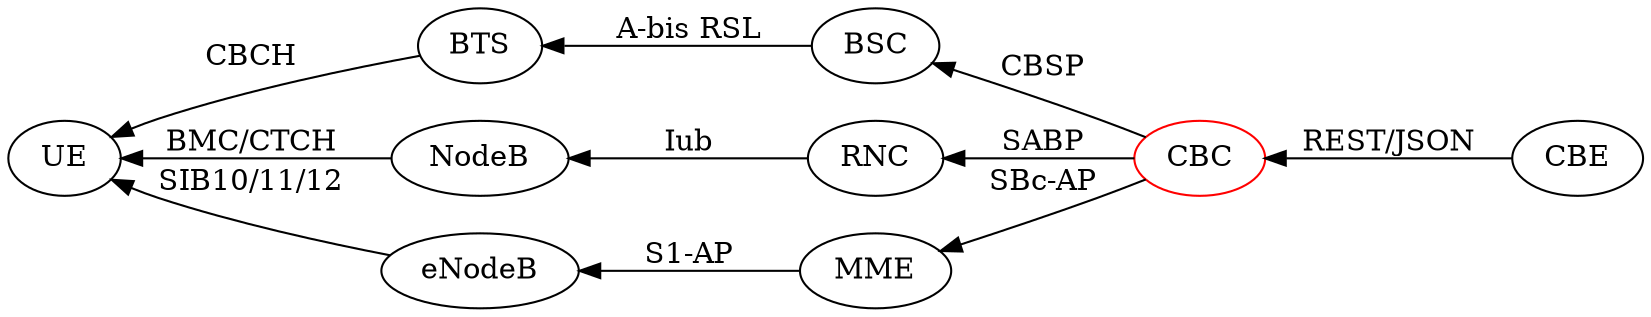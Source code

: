 digraph G {
  rankdir = RL;
  CBC [color=red];
  CBE -> CBC [label="REST/JSON"];
  CBC -> BSC [label="CBSP"];
  CBC -> RNC [label="SABP"];
  CBC -> MME [label="SBc-AP"];

  BSC -> BTS [label="A-bis RSL"];
  RNC -> NodeB [label="Iub"];
  MME -> eNodeB [label="S1-AP"];

  BTS -> UE [label="CBCH"];
  NodeB -> UE [label="BMC/CTCH"];
  eNodeB -> UE [label="SIB10/11/12"];

}

